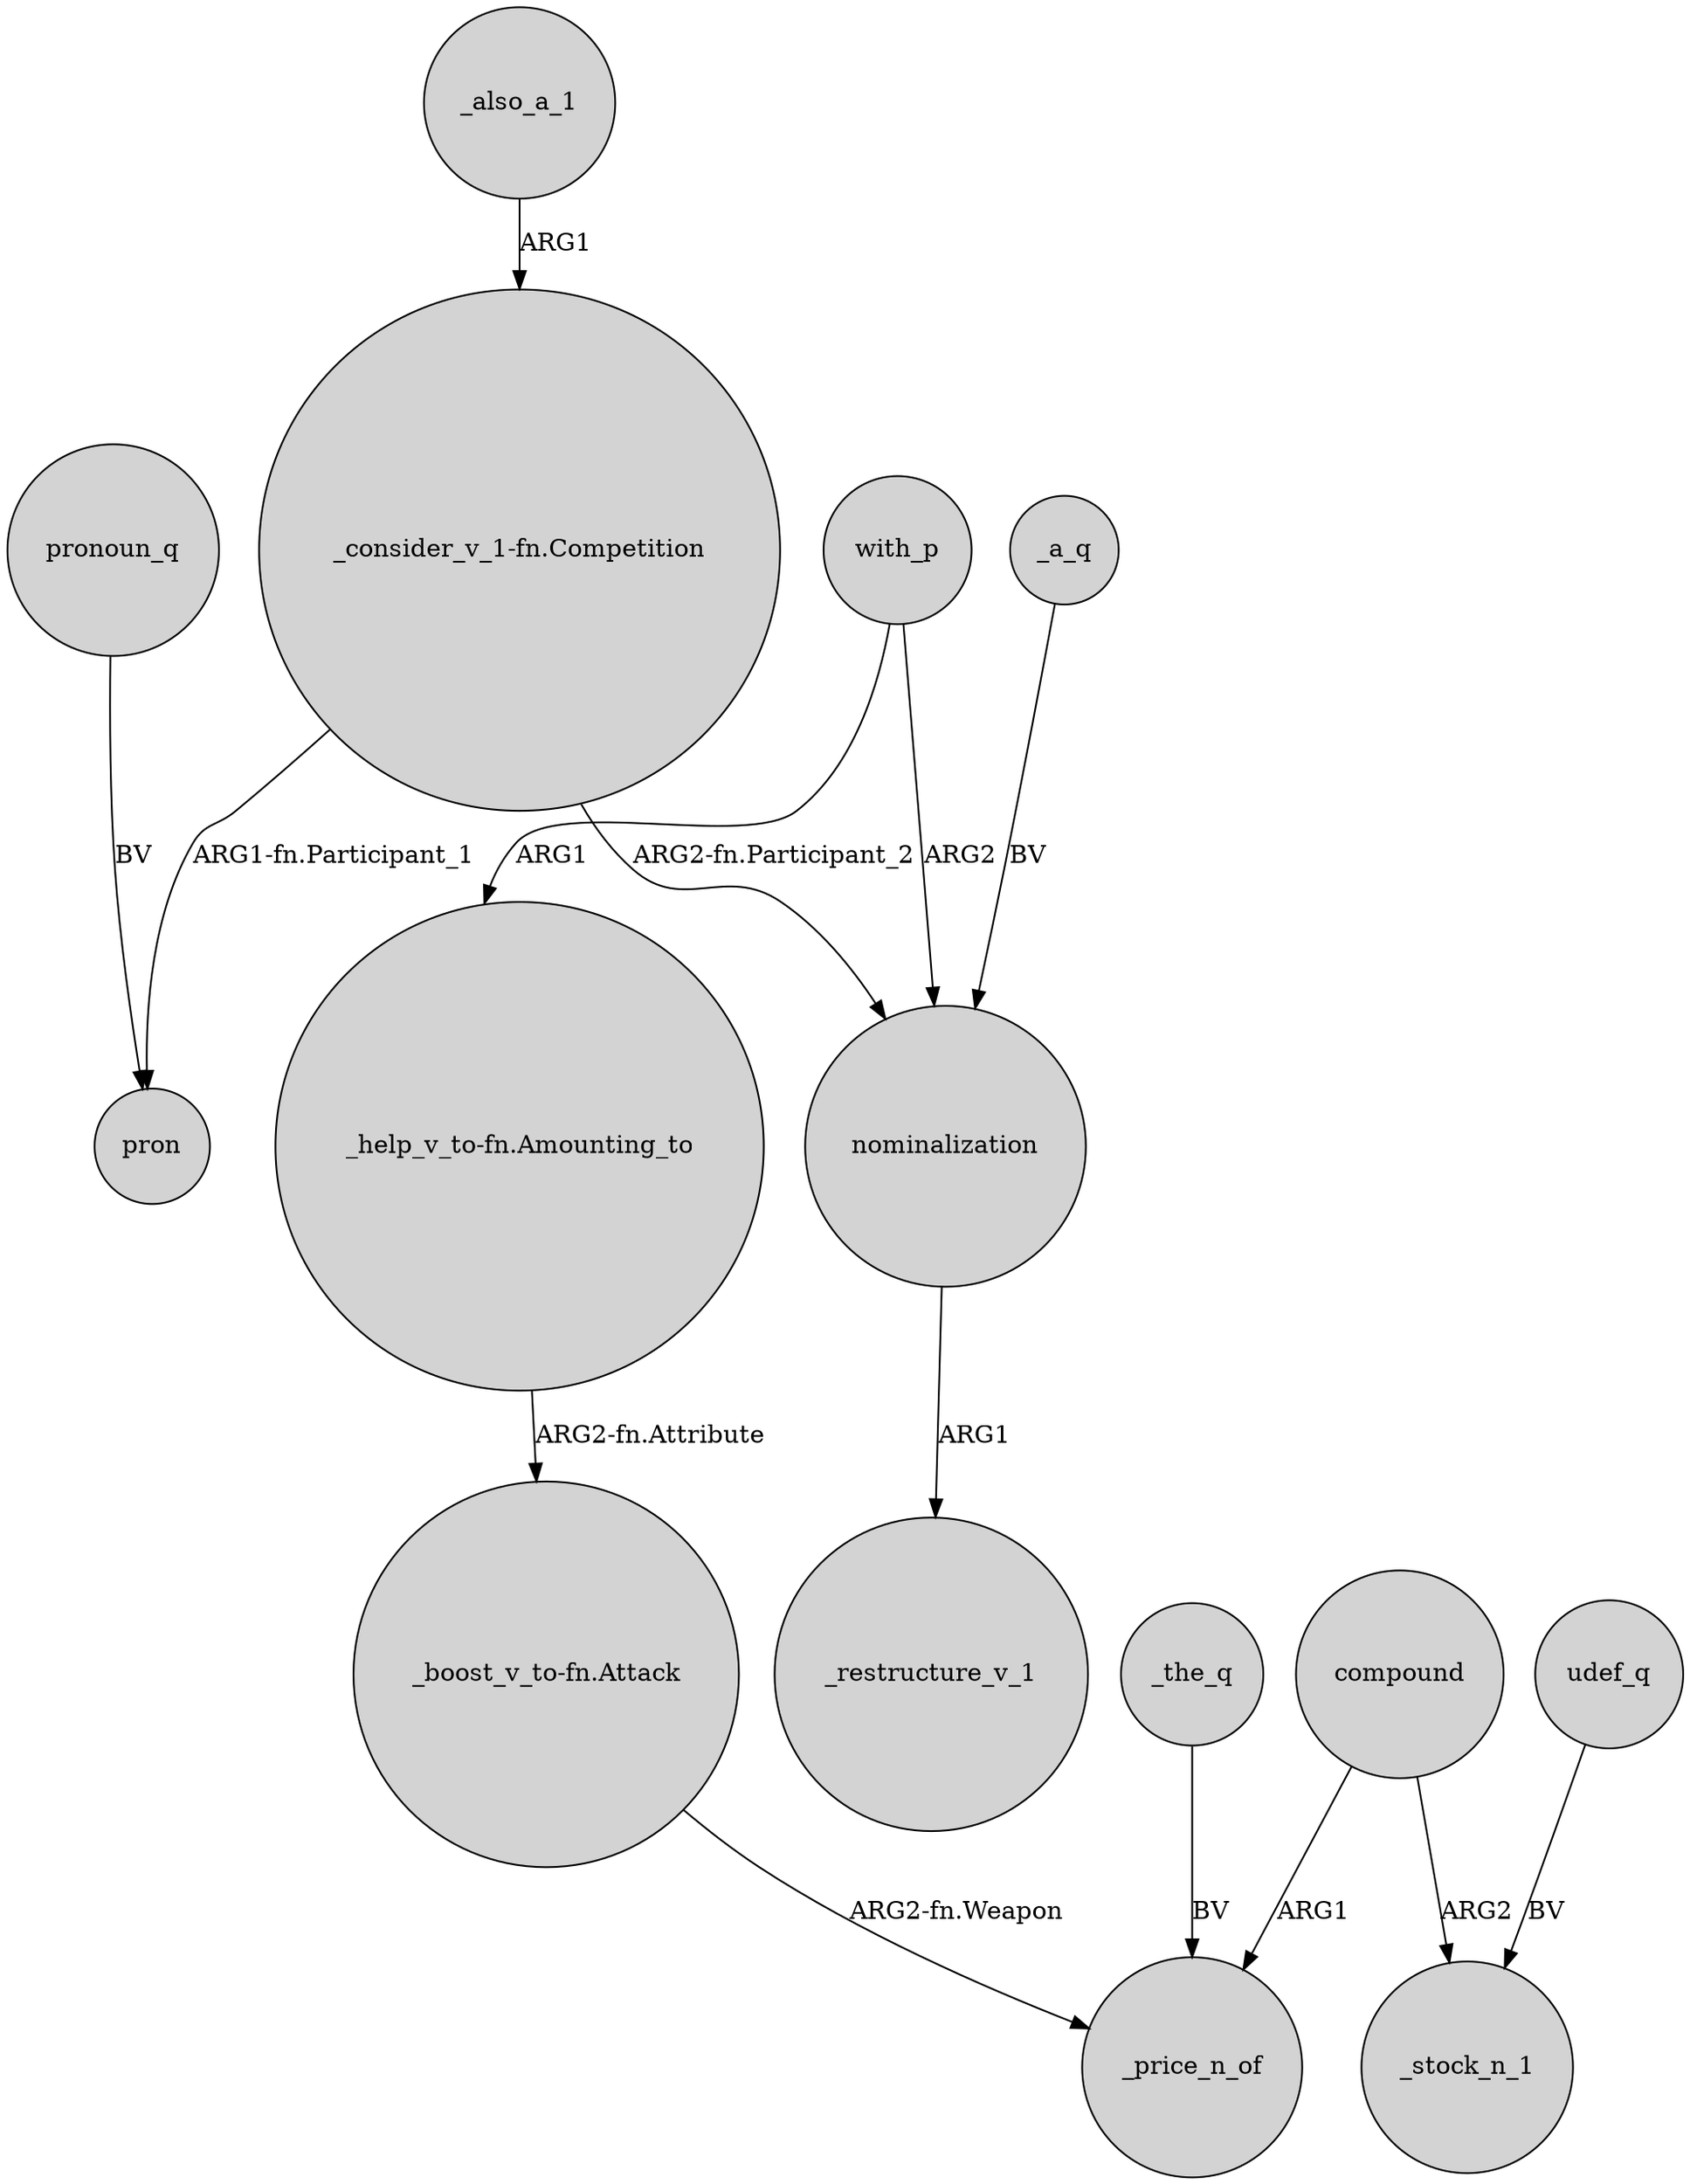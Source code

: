 digraph {
	node [shape=circle style=filled]
	"_consider_v_1-fn.Competition" -> pron [label="ARG1-fn.Participant_1"]
	"_help_v_to-fn.Amounting_to" -> "_boost_v_to-fn.Attack" [label="ARG2-fn.Attribute"]
	"_consider_v_1-fn.Competition" -> nominalization [label="ARG2-fn.Participant_2"]
	with_p -> nominalization [label=ARG2]
	"_boost_v_to-fn.Attack" -> _price_n_of [label="ARG2-fn.Weapon"]
	compound -> _stock_n_1 [label=ARG2]
	_a_q -> nominalization [label=BV]
	_the_q -> _price_n_of [label=BV]
	compound -> _price_n_of [label=ARG1]
	_also_a_1 -> "_consider_v_1-fn.Competition" [label=ARG1]
	pronoun_q -> pron [label=BV]
	with_p -> "_help_v_to-fn.Amounting_to" [label=ARG1]
	udef_q -> _stock_n_1 [label=BV]
	nominalization -> _restructure_v_1 [label=ARG1]
}
